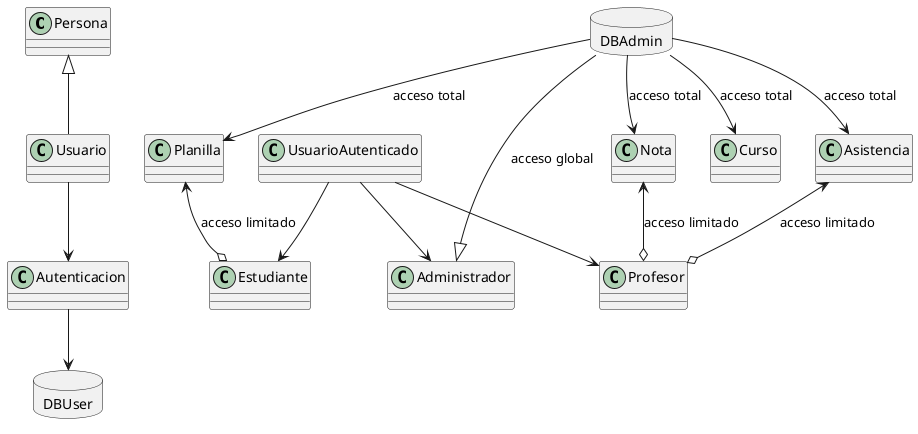 @startuml a
!define DATABASE database
allowmixing

class Persona
class Usuario
class Autenticacion
class UsuarioAutenticado
class Nota
class Asistencia
class Curso
class Estudiante
class Profesor
class Administrador
class Planilla

DATABASE DBUser
DATABASE DBAdmin

Persona <|-- Usuario
Usuario --> Autenticacion
Autenticacion --> DBUser

UsuarioAutenticado --> Profesor
UsuarioAutenticado --> Estudiante
UsuarioAutenticado --> Administrador

' Relaciones de acceso
DBAdmin --> Asistencia : acceso total
DBAdmin --> Curso : acceso total
DBAdmin --> Nota : acceso total
DBAdmin --> Planilla : acceso total

' Flechas de acceso
DBAdmin --|> Administrador : acceso global
Asistencia <--o Profesor : acceso limitado
Nota <--o Profesor : acceso limitado
Planilla <--o Estudiante : acceso limitado

@enduml

